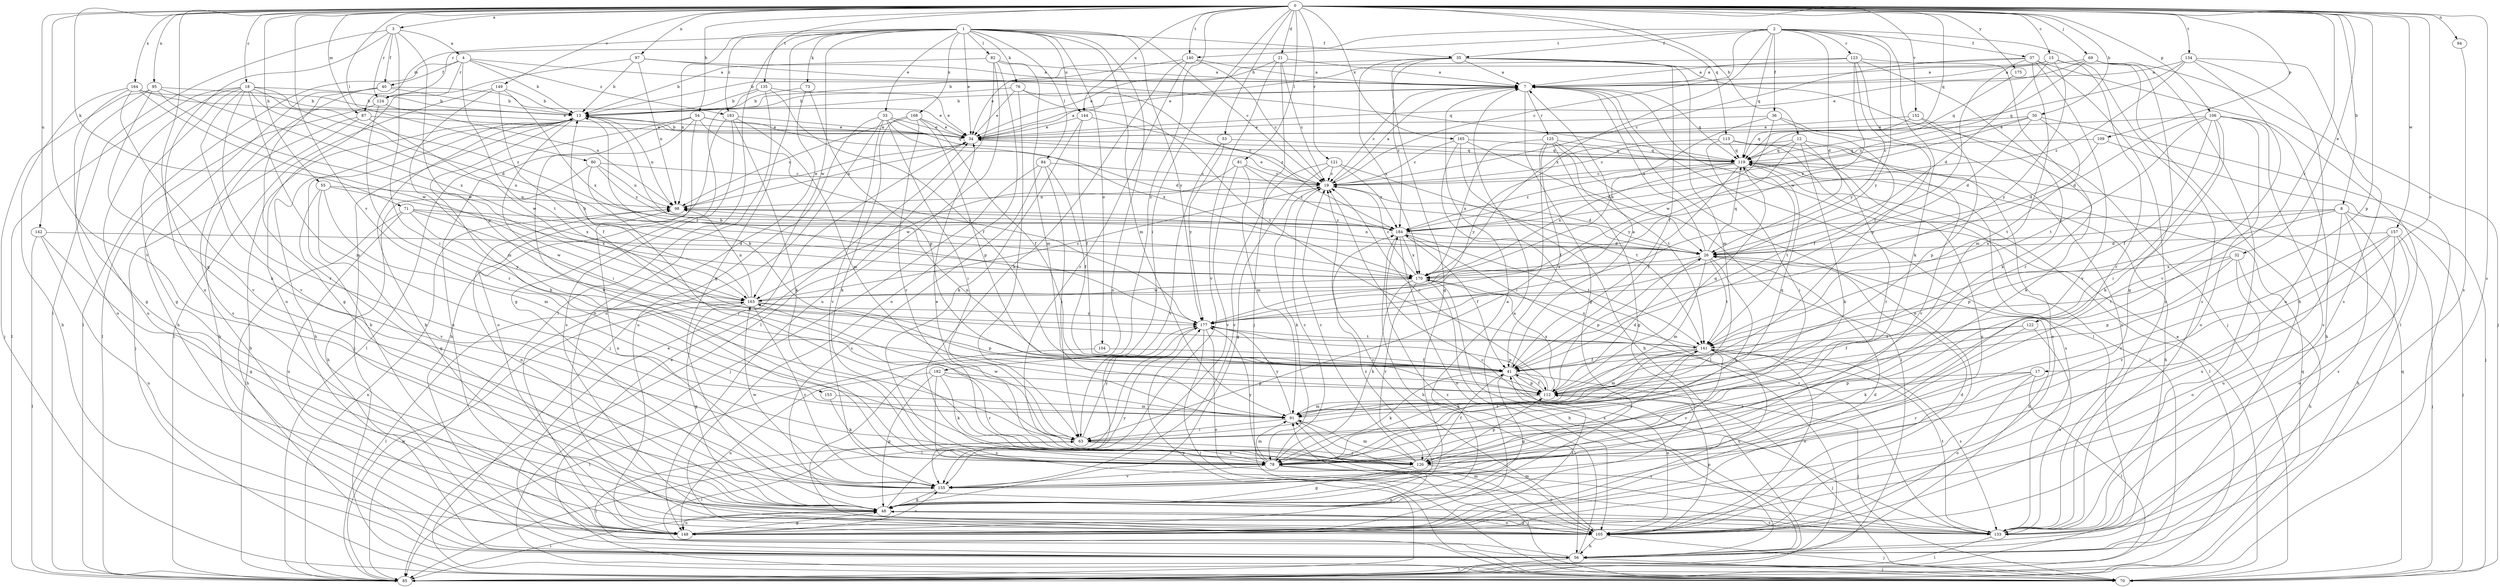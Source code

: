 strict digraph  {
0;
1;
2;
3;
4;
7;
8;
12;
13;
15;
17;
18;
19;
21;
26;
32;
33;
34;
35;
36;
37;
40;
41;
48;
50;
53;
54;
55;
56;
63;
69;
70;
71;
73;
76;
78;
80;
81;
82;
84;
85;
87;
91;
94;
95;
97;
98;
104;
105;
106;
109;
112;
113;
119;
121;
122;
123;
124;
125;
126;
133;
134;
135;
140;
141;
142;
144;
148;
149;
152;
153;
155;
157;
163;
164;
165;
168;
170;
175;
177;
182;
183;
184;
0 -> 3  [label=a];
0 -> 8  [label=b];
0 -> 12  [label=b];
0 -> 15  [label=c];
0 -> 17  [label=c];
0 -> 18  [label=c];
0 -> 21  [label=d];
0 -> 32  [label=e];
0 -> 48  [label=g];
0 -> 50  [label=h];
0 -> 53  [label=h];
0 -> 54  [label=h];
0 -> 55  [label=h];
0 -> 63  [label=i];
0 -> 69  [label=j];
0 -> 71  [label=k];
0 -> 80  [label=l];
0 -> 81  [label=l];
0 -> 87  [label=m];
0 -> 94  [label=n];
0 -> 95  [label=n];
0 -> 97  [label=n];
0 -> 106  [label=p];
0 -> 109  [label=p];
0 -> 112  [label=p];
0 -> 113  [label=q];
0 -> 119  [label=q];
0 -> 121  [label=r];
0 -> 122  [label=r];
0 -> 133  [label=s];
0 -> 134  [label=t];
0 -> 135  [label=t];
0 -> 140  [label=t];
0 -> 142  [label=u];
0 -> 144  [label=u];
0 -> 149  [label=v];
0 -> 152  [label=v];
0 -> 153  [label=v];
0 -> 155  [label=v];
0 -> 157  [label=w];
0 -> 164  [label=x];
0 -> 165  [label=x];
0 -> 175  [label=y];
0 -> 182  [label=z];
1 -> 19  [label=c];
1 -> 33  [label=e];
1 -> 34  [label=e];
1 -> 35  [label=f];
1 -> 48  [label=g];
1 -> 73  [label=k];
1 -> 76  [label=k];
1 -> 82  [label=l];
1 -> 84  [label=l];
1 -> 85  [label=l];
1 -> 87  [label=m];
1 -> 91  [label=m];
1 -> 98  [label=n];
1 -> 104  [label=o];
1 -> 105  [label=o];
1 -> 144  [label=u];
1 -> 163  [label=w];
1 -> 168  [label=x];
1 -> 177  [label=y];
1 -> 183  [label=z];
2 -> 19  [label=c];
2 -> 26  [label=d];
2 -> 35  [label=f];
2 -> 36  [label=f];
2 -> 37  [label=f];
2 -> 56  [label=h];
2 -> 78  [label=k];
2 -> 119  [label=q];
2 -> 123  [label=r];
2 -> 124  [label=r];
2 -> 140  [label=t];
2 -> 170  [label=x];
2 -> 177  [label=y];
3 -> 4  [label=a];
3 -> 40  [label=f];
3 -> 63  [label=i];
3 -> 85  [label=l];
3 -> 112  [label=p];
3 -> 124  [label=r];
3 -> 148  [label=u];
4 -> 7  [label=a];
4 -> 13  [label=b];
4 -> 40  [label=f];
4 -> 85  [label=l];
4 -> 124  [label=r];
4 -> 141  [label=t];
4 -> 183  [label=z];
7 -> 13  [label=b];
7 -> 19  [label=c];
7 -> 48  [label=g];
7 -> 85  [label=l];
7 -> 105  [label=o];
7 -> 119  [label=q];
7 -> 125  [label=r];
8 -> 56  [label=h];
8 -> 70  [label=j];
8 -> 112  [label=p];
8 -> 133  [label=s];
8 -> 148  [label=u];
8 -> 170  [label=x];
8 -> 184  [label=z];
12 -> 19  [label=c];
12 -> 78  [label=k];
12 -> 119  [label=q];
12 -> 126  [label=r];
12 -> 155  [label=v];
12 -> 177  [label=y];
13 -> 34  [label=e];
13 -> 56  [label=h];
13 -> 63  [label=i];
13 -> 70  [label=j];
13 -> 98  [label=n];
15 -> 7  [label=a];
15 -> 26  [label=d];
15 -> 34  [label=e];
15 -> 126  [label=r];
15 -> 133  [label=s];
15 -> 177  [label=y];
17 -> 63  [label=i];
17 -> 85  [label=l];
17 -> 105  [label=o];
17 -> 112  [label=p];
17 -> 126  [label=r];
18 -> 13  [label=b];
18 -> 26  [label=d];
18 -> 48  [label=g];
18 -> 85  [label=l];
18 -> 91  [label=m];
18 -> 126  [label=r];
18 -> 148  [label=u];
18 -> 155  [label=v];
18 -> 170  [label=x];
18 -> 184  [label=z];
19 -> 7  [label=a];
19 -> 26  [label=d];
19 -> 34  [label=e];
19 -> 78  [label=k];
19 -> 98  [label=n];
21 -> 7  [label=a];
21 -> 19  [label=c];
21 -> 34  [label=e];
21 -> 70  [label=j];
21 -> 155  [label=v];
26 -> 7  [label=a];
26 -> 56  [label=h];
26 -> 78  [label=k];
26 -> 91  [label=m];
26 -> 98  [label=n];
26 -> 112  [label=p];
26 -> 119  [label=q];
26 -> 141  [label=t];
26 -> 170  [label=x];
32 -> 56  [label=h];
32 -> 105  [label=o];
32 -> 112  [label=p];
32 -> 141  [label=t];
32 -> 170  [label=x];
33 -> 34  [label=e];
33 -> 63  [label=i];
33 -> 70  [label=j];
33 -> 119  [label=q];
33 -> 148  [label=u];
33 -> 155  [label=v];
33 -> 170  [label=x];
34 -> 7  [label=a];
34 -> 13  [label=b];
34 -> 98  [label=n];
34 -> 119  [label=q];
35 -> 7  [label=a];
35 -> 13  [label=b];
35 -> 41  [label=f];
35 -> 48  [label=g];
35 -> 70  [label=j];
35 -> 91  [label=m];
35 -> 170  [label=x];
35 -> 184  [label=z];
36 -> 34  [label=e];
36 -> 41  [label=f];
36 -> 133  [label=s];
36 -> 163  [label=w];
36 -> 170  [label=x];
37 -> 7  [label=a];
37 -> 19  [label=c];
37 -> 41  [label=f];
37 -> 85  [label=l];
37 -> 91  [label=m];
37 -> 133  [label=s];
37 -> 155  [label=v];
40 -> 13  [label=b];
40 -> 34  [label=e];
40 -> 48  [label=g];
40 -> 56  [label=h];
40 -> 133  [label=s];
41 -> 7  [label=a];
41 -> 13  [label=b];
41 -> 48  [label=g];
41 -> 70  [label=j];
41 -> 78  [label=k];
41 -> 98  [label=n];
41 -> 105  [label=o];
41 -> 112  [label=p];
48 -> 7  [label=a];
48 -> 85  [label=l];
48 -> 98  [label=n];
48 -> 105  [label=o];
48 -> 133  [label=s];
48 -> 148  [label=u];
48 -> 177  [label=y];
48 -> 184  [label=z];
50 -> 19  [label=c];
50 -> 26  [label=d];
50 -> 34  [label=e];
50 -> 85  [label=l];
50 -> 141  [label=t];
50 -> 184  [label=z];
53 -> 119  [label=q];
53 -> 155  [label=v];
53 -> 177  [label=y];
54 -> 26  [label=d];
54 -> 34  [label=e];
54 -> 78  [label=k];
54 -> 85  [label=l];
54 -> 105  [label=o];
54 -> 148  [label=u];
54 -> 177  [label=y];
55 -> 48  [label=g];
55 -> 91  [label=m];
55 -> 98  [label=n];
55 -> 155  [label=v];
55 -> 170  [label=x];
56 -> 34  [label=e];
56 -> 63  [label=i];
56 -> 70  [label=j];
56 -> 85  [label=l];
56 -> 170  [label=x];
56 -> 184  [label=z];
63 -> 78  [label=k];
63 -> 126  [label=r];
63 -> 163  [label=w];
63 -> 177  [label=y];
69 -> 7  [label=a];
69 -> 34  [label=e];
69 -> 48  [label=g];
69 -> 70  [label=j];
69 -> 133  [label=s];
69 -> 184  [label=z];
70 -> 7  [label=a];
70 -> 34  [label=e];
70 -> 63  [label=i];
70 -> 119  [label=q];
71 -> 56  [label=h];
71 -> 148  [label=u];
71 -> 163  [label=w];
71 -> 170  [label=x];
71 -> 177  [label=y];
71 -> 184  [label=z];
73 -> 13  [label=b];
73 -> 112  [label=p];
73 -> 148  [label=u];
76 -> 13  [label=b];
76 -> 34  [label=e];
76 -> 63  [label=i];
76 -> 141  [label=t];
76 -> 184  [label=z];
78 -> 13  [label=b];
78 -> 19  [label=c];
78 -> 70  [label=j];
78 -> 91  [label=m];
78 -> 141  [label=t];
78 -> 148  [label=u];
78 -> 155  [label=v];
78 -> 177  [label=y];
80 -> 19  [label=c];
80 -> 56  [label=h];
80 -> 98  [label=n];
80 -> 126  [label=r];
80 -> 184  [label=z];
81 -> 19  [label=c];
81 -> 91  [label=m];
81 -> 155  [label=v];
81 -> 163  [label=w];
81 -> 184  [label=z];
82 -> 7  [label=a];
82 -> 13  [label=b];
82 -> 85  [label=l];
82 -> 91  [label=m];
82 -> 105  [label=o];
82 -> 148  [label=u];
84 -> 19  [label=c];
84 -> 41  [label=f];
84 -> 63  [label=i];
84 -> 70  [label=j];
84 -> 133  [label=s];
85 -> 13  [label=b];
85 -> 98  [label=n];
85 -> 119  [label=q];
85 -> 163  [label=w];
85 -> 177  [label=y];
87 -> 34  [label=e];
87 -> 56  [label=h];
87 -> 70  [label=j];
87 -> 163  [label=w];
91 -> 63  [label=i];
91 -> 119  [label=q];
91 -> 133  [label=s];
91 -> 177  [label=y];
94 -> 133  [label=s];
95 -> 13  [label=b];
95 -> 70  [label=j];
95 -> 105  [label=o];
95 -> 155  [label=v];
95 -> 163  [label=w];
95 -> 170  [label=x];
97 -> 7  [label=a];
97 -> 13  [label=b];
97 -> 98  [label=n];
97 -> 119  [label=q];
97 -> 148  [label=u];
98 -> 34  [label=e];
98 -> 184  [label=z];
104 -> 41  [label=f];
104 -> 85  [label=l];
105 -> 19  [label=c];
105 -> 26  [label=d];
105 -> 48  [label=g];
105 -> 56  [label=h];
105 -> 70  [label=j];
105 -> 91  [label=m];
105 -> 112  [label=p];
106 -> 26  [label=d];
106 -> 34  [label=e];
106 -> 41  [label=f];
106 -> 56  [label=h];
106 -> 63  [label=i];
106 -> 78  [label=k];
106 -> 105  [label=o];
106 -> 133  [label=s];
106 -> 141  [label=t];
109 -> 26  [label=d];
109 -> 70  [label=j];
109 -> 119  [label=q];
112 -> 19  [label=c];
112 -> 26  [label=d];
112 -> 41  [label=f];
112 -> 70  [label=j];
112 -> 91  [label=m];
112 -> 119  [label=q];
112 -> 170  [label=x];
113 -> 63  [label=i];
113 -> 85  [label=l];
113 -> 105  [label=o];
113 -> 119  [label=q];
113 -> 148  [label=u];
113 -> 177  [label=y];
119 -> 19  [label=c];
119 -> 41  [label=f];
119 -> 56  [label=h];
119 -> 85  [label=l];
119 -> 133  [label=s];
119 -> 141  [label=t];
119 -> 170  [label=x];
119 -> 184  [label=z];
121 -> 19  [label=c];
121 -> 48  [label=g];
121 -> 141  [label=t];
121 -> 155  [label=v];
121 -> 184  [label=z];
122 -> 41  [label=f];
122 -> 78  [label=k];
122 -> 133  [label=s];
122 -> 141  [label=t];
123 -> 7  [label=a];
123 -> 13  [label=b];
123 -> 78  [label=k];
123 -> 112  [label=p];
123 -> 126  [label=r];
123 -> 163  [label=w];
123 -> 177  [label=y];
124 -> 85  [label=l];
124 -> 98  [label=n];
124 -> 126  [label=r];
125 -> 41  [label=f];
125 -> 48  [label=g];
125 -> 63  [label=i];
125 -> 85  [label=l];
125 -> 119  [label=q];
125 -> 141  [label=t];
125 -> 170  [label=x];
126 -> 19  [label=c];
126 -> 34  [label=e];
126 -> 41  [label=f];
126 -> 48  [label=g];
126 -> 91  [label=m];
126 -> 105  [label=o];
126 -> 112  [label=p];
133 -> 13  [label=b];
133 -> 19  [label=c];
133 -> 85  [label=l];
133 -> 91  [label=m];
133 -> 141  [label=t];
133 -> 184  [label=z];
134 -> 7  [label=a];
134 -> 119  [label=q];
134 -> 133  [label=s];
134 -> 148  [label=u];
134 -> 155  [label=v];
134 -> 184  [label=z];
135 -> 13  [label=b];
135 -> 34  [label=e];
135 -> 41  [label=f];
135 -> 48  [label=g];
135 -> 105  [label=o];
140 -> 7  [label=a];
140 -> 19  [label=c];
140 -> 34  [label=e];
140 -> 78  [label=k];
140 -> 126  [label=r];
141 -> 41  [label=f];
141 -> 78  [label=k];
141 -> 91  [label=m];
141 -> 105  [label=o];
141 -> 126  [label=r];
141 -> 133  [label=s];
141 -> 148  [label=u];
141 -> 155  [label=v];
141 -> 170  [label=x];
142 -> 26  [label=d];
142 -> 48  [label=g];
142 -> 85  [label=l];
142 -> 148  [label=u];
144 -> 19  [label=c];
144 -> 34  [label=e];
144 -> 41  [label=f];
144 -> 78  [label=k];
148 -> 7  [label=a];
148 -> 13  [label=b];
148 -> 26  [label=d];
148 -> 41  [label=f];
148 -> 48  [label=g];
148 -> 155  [label=v];
149 -> 13  [label=b];
149 -> 41  [label=f];
149 -> 85  [label=l];
149 -> 91  [label=m];
149 -> 170  [label=x];
152 -> 34  [label=e];
152 -> 78  [label=k];
152 -> 112  [label=p];
152 -> 119  [label=q];
153 -> 78  [label=k];
153 -> 91  [label=m];
155 -> 48  [label=g];
155 -> 98  [label=n];
155 -> 163  [label=w];
157 -> 26  [label=d];
157 -> 70  [label=j];
157 -> 105  [label=o];
157 -> 126  [label=r];
157 -> 148  [label=u];
157 -> 155  [label=v];
163 -> 13  [label=b];
163 -> 19  [label=c];
163 -> 48  [label=g];
163 -> 85  [label=l];
163 -> 98  [label=n];
163 -> 112  [label=p];
163 -> 155  [label=v];
163 -> 177  [label=y];
164 -> 13  [label=b];
164 -> 34  [label=e];
164 -> 48  [label=g];
164 -> 56  [label=h];
164 -> 78  [label=k];
164 -> 163  [label=w];
165 -> 19  [label=c];
165 -> 26  [label=d];
165 -> 56  [label=h];
165 -> 85  [label=l];
165 -> 119  [label=q];
168 -> 34  [label=e];
168 -> 41  [label=f];
168 -> 78  [label=k];
168 -> 98  [label=n];
168 -> 112  [label=p];
168 -> 126  [label=r];
170 -> 19  [label=c];
170 -> 56  [label=h];
170 -> 78  [label=k];
170 -> 126  [label=r];
170 -> 163  [label=w];
175 -> 119  [label=q];
177 -> 13  [label=b];
177 -> 70  [label=j];
177 -> 85  [label=l];
177 -> 105  [label=o];
177 -> 112  [label=p];
177 -> 141  [label=t];
182 -> 48  [label=g];
182 -> 78  [label=k];
182 -> 112  [label=p];
182 -> 126  [label=r];
182 -> 133  [label=s];
182 -> 148  [label=u];
183 -> 34  [label=e];
183 -> 56  [label=h];
183 -> 78  [label=k];
183 -> 91  [label=m];
183 -> 133  [label=s];
184 -> 26  [label=d];
184 -> 41  [label=f];
184 -> 56  [label=h];
184 -> 105  [label=o];
184 -> 141  [label=t];
184 -> 170  [label=x];
}
